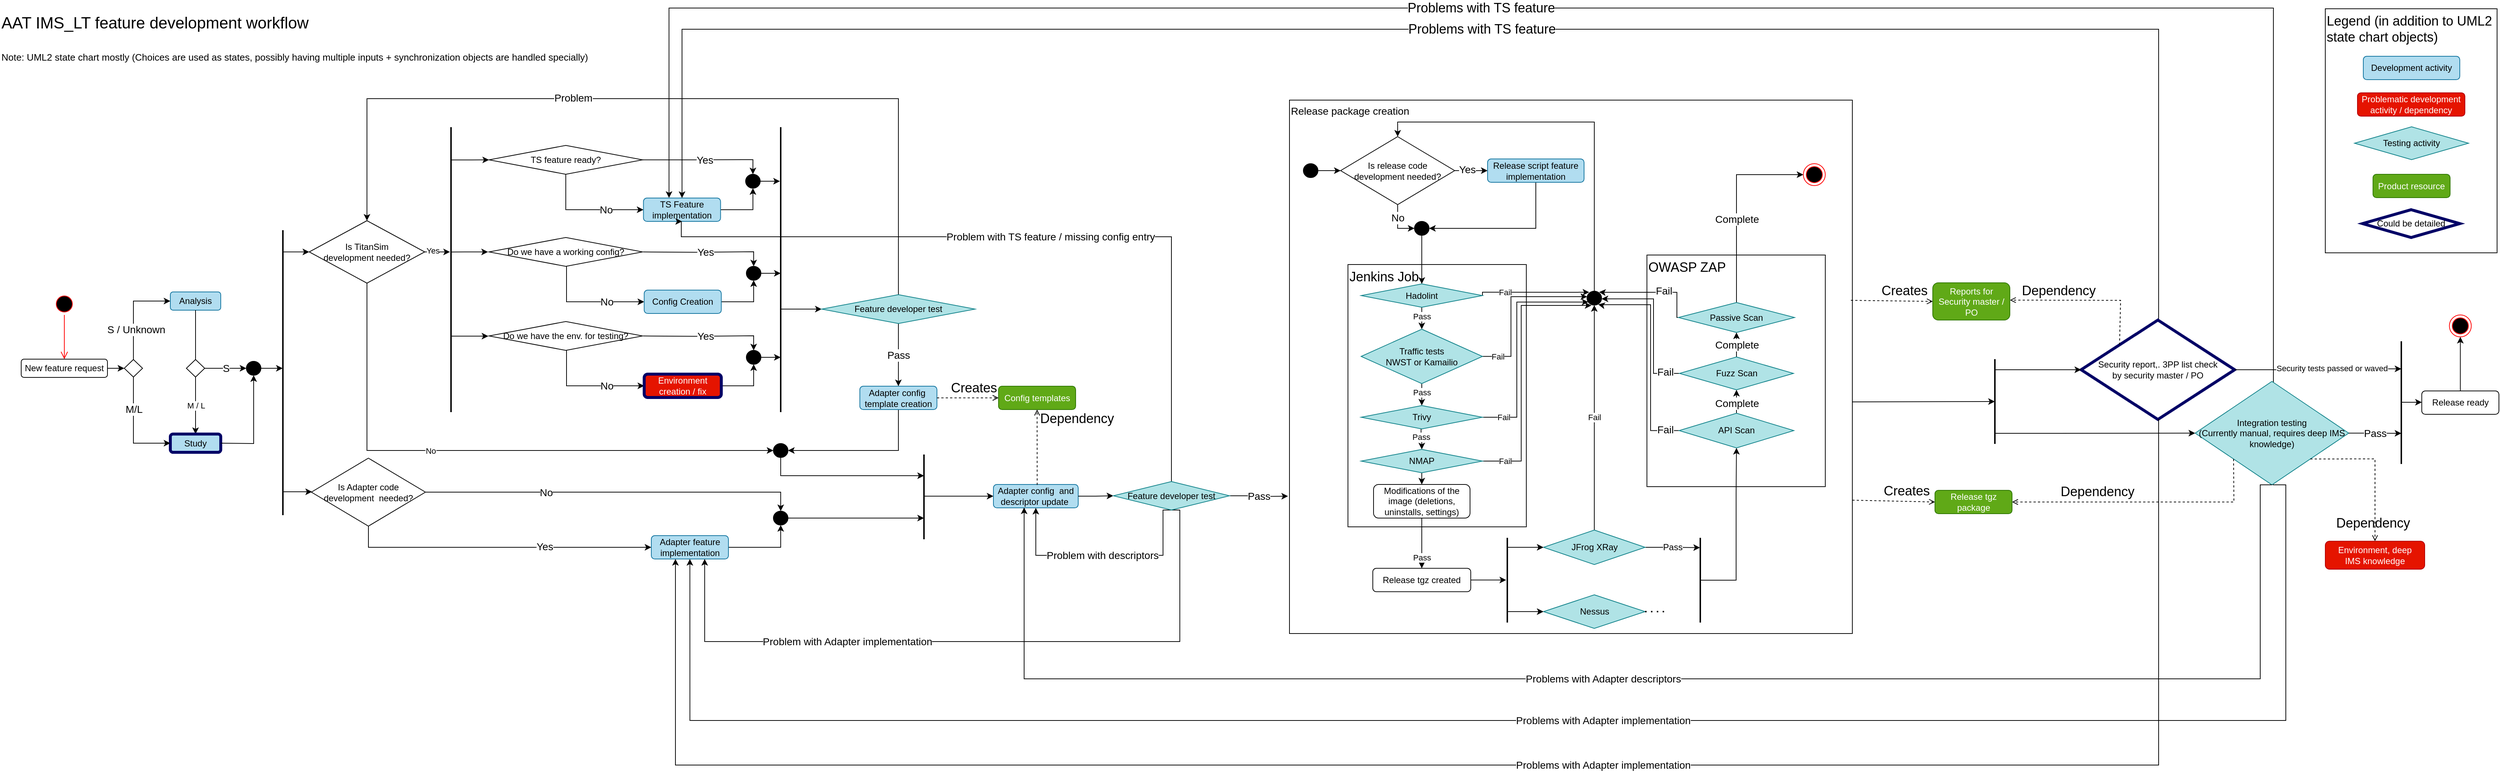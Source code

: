<mxfile version="20.2.8" type="github"><diagram id="0DaNQtWEV84FX3U8s3Dl" name="Page-1"><mxGraphModel dx="3160" dy="1787" grid="0" gridSize="10" guides="1" tooltips="1" connect="1" arrows="1" fold="1" page="1" pageScale="1" pageWidth="4681" pageHeight="3300" math="0" shadow="0"><root><mxCell id="0"/><mxCell id="1" parent="0"/><mxCell id="5DdhzBmRheeh46x0jQ8k-1" value="" style="ellipse;html=1;shape=startState;fillColor=#000000;strokeColor=#ff0000;" parent="1" vertex="1"><mxGeometry x="135" y="432" width="30" height="30" as="geometry"/></mxCell><mxCell id="5DdhzBmRheeh46x0jQ8k-2" value="" style="edgeStyle=orthogonalEdgeStyle;html=1;verticalAlign=bottom;endArrow=open;endSize=8;strokeColor=#ff0000;rounded=0;entryX=0.5;entryY=0;entryDx=0;entryDy=0;" parent="1" source="5DdhzBmRheeh46x0jQ8k-1" target="5DdhzBmRheeh46x0jQ8k-4" edge="1"><mxGeometry relative="1" as="geometry"><mxPoint x="172" y="540" as="targetPoint"/></mxGeometry></mxCell><mxCell id="5DdhzBmRheeh46x0jQ8k-3" style="edgeStyle=orthogonalEdgeStyle;rounded=0;orthogonalLoop=1;jettySize=auto;html=1;exitX=1;exitY=0.5;exitDx=0;exitDy=0;entryX=0;entryY=0.5;entryDx=0;entryDy=0;" parent="1" source="5DdhzBmRheeh46x0jQ8k-4" target="5DdhzBmRheeh46x0jQ8k-12" edge="1"><mxGeometry relative="1" as="geometry"/></mxCell><mxCell id="5DdhzBmRheeh46x0jQ8k-4" value="New feature request" style="rounded=1;whiteSpace=wrap;html=1;" parent="1" vertex="1"><mxGeometry x="91" y="522.5" width="118" height="25" as="geometry"/></mxCell><mxCell id="5DdhzBmRheeh46x0jQ8k-5" value="M / L" style="edgeStyle=orthogonalEdgeStyle;rounded=0;orthogonalLoop=1;jettySize=auto;html=1;exitX=0.5;exitY=1;exitDx=0;exitDy=0;entryX=0.5;entryY=0;entryDx=0;entryDy=0;startArrow=none;" parent="1" source="5DdhzBmRheeh46x0jQ8k-146" target="5DdhzBmRheeh46x0jQ8k-7" edge="1"><mxGeometry relative="1" as="geometry"/></mxCell><mxCell id="5DdhzBmRheeh46x0jQ8k-6" value="Analysis" style="rounded=1;whiteSpace=wrap;html=1;fillColor=#b1ddf0;strokeColor=#10739e;" parent="1" vertex="1"><mxGeometry x="295" y="430.5" width="69" height="25" as="geometry"/></mxCell><mxCell id="5DdhzBmRheeh46x0jQ8k-7" value="Study" style="rounded=1;whiteSpace=wrap;html=1;fillColor=#b1ddf0;strokeColor=#000066;strokeWidth=4;" parent="1" vertex="1"><mxGeometry x="295" y="625" width="69" height="25" as="geometry"/></mxCell><mxCell id="5DdhzBmRheeh46x0jQ8k-8" style="edgeStyle=orthogonalEdgeStyle;rounded=0;orthogonalLoop=1;jettySize=auto;html=1;exitX=0.5;exitY=0;exitDx=0;exitDy=0;entryX=0;entryY=0.5;entryDx=0;entryDy=0;" parent="1" source="5DdhzBmRheeh46x0jQ8k-12" target="5DdhzBmRheeh46x0jQ8k-6" edge="1"><mxGeometry relative="1" as="geometry"/></mxCell><mxCell id="5DdhzBmRheeh46x0jQ8k-9" value="S / Unknown" style="edgeLabel;html=1;align=center;verticalAlign=middle;resizable=0;points=[];fontSize=14;" parent="5DdhzBmRheeh46x0jQ8k-8" vertex="1" connectable="0"><mxGeometry x="0.109" y="1" relative="1" as="geometry"><mxPoint x="4" y="31" as="offset"/></mxGeometry></mxCell><mxCell id="5DdhzBmRheeh46x0jQ8k-10" style="edgeStyle=orthogonalEdgeStyle;rounded=0;orthogonalLoop=1;jettySize=auto;html=1;exitX=0.5;exitY=1;exitDx=0;exitDy=0;entryX=0;entryY=0.5;entryDx=0;entryDy=0;" parent="1" source="5DdhzBmRheeh46x0jQ8k-12" target="5DdhzBmRheeh46x0jQ8k-7" edge="1"><mxGeometry relative="1" as="geometry"/></mxCell><mxCell id="5DdhzBmRheeh46x0jQ8k-11" value="M/L" style="edgeLabel;html=1;align=center;verticalAlign=middle;resizable=0;points=[];fontSize=14;" parent="5DdhzBmRheeh46x0jQ8k-10" vertex="1" connectable="0"><mxGeometry x="-0.02" y="3" relative="1" as="geometry"><mxPoint x="-3" y="-25" as="offset"/></mxGeometry></mxCell><mxCell id="5DdhzBmRheeh46x0jQ8k-12" value="" style="rhombus;whiteSpace=wrap;html=1;" parent="1" vertex="1"><mxGeometry x="232" y="523" width="25" height="24" as="geometry"/></mxCell><mxCell id="5DdhzBmRheeh46x0jQ8k-13" value="Yes" style="edgeStyle=orthogonalEdgeStyle;rounded=0;orthogonalLoop=1;jettySize=auto;html=1;exitX=1;exitY=0.5;exitDx=0;exitDy=0;entryX=0.5;entryY=0;entryDx=0;entryDy=0;fontSize=14;" parent="1" source="5DdhzBmRheeh46x0jQ8k-15" target="5DdhzBmRheeh46x0jQ8k-45" edge="1"><mxGeometry relative="1" as="geometry"><mxPoint x="1129" y="248.98" as="targetPoint"/></mxGeometry></mxCell><mxCell id="5DdhzBmRheeh46x0jQ8k-14" value="No" style="edgeStyle=orthogonalEdgeStyle;rounded=0;orthogonalLoop=1;jettySize=auto;html=1;exitX=0.5;exitY=1;exitDx=0;exitDy=0;fontSize=14;entryX=0;entryY=0.5;entryDx=0;entryDy=0;" parent="1" source="5DdhzBmRheeh46x0jQ8k-15" target="5DdhzBmRheeh46x0jQ8k-19" edge="1"><mxGeometry x="0.333" relative="1" as="geometry"><mxPoint x="924" y="297" as="targetPoint"/><Array as="points"><mxPoint x="836" y="318"/></Array><mxPoint as="offset"/></mxGeometry></mxCell><mxCell id="5DdhzBmRheeh46x0jQ8k-15" value="TS feature ready?" style="rhombus;whiteSpace=wrap;html=1;" parent="1" vertex="1"><mxGeometry x="731" y="230" width="210" height="39.5" as="geometry"/></mxCell><mxCell id="5DdhzBmRheeh46x0jQ8k-16" style="edgeStyle=orthogonalEdgeStyle;rounded=0;orthogonalLoop=1;jettySize=auto;html=1;exitX=0.5;exitY=0.5;exitDx=0;exitDy=0;exitPerimeter=0;entryX=0;entryY=0.5;entryDx=0;entryDy=0;fontSize=14;" parent="1" source="5DdhzBmRheeh46x0jQ8k-17" target="5DdhzBmRheeh46x0jQ8k-25" edge="1"><mxGeometry relative="1" as="geometry"><Array as="points"><mxPoint x="1130" y="454"/><mxPoint x="1186" y="454"/></Array></mxGeometry></mxCell><mxCell id="5DdhzBmRheeh46x0jQ8k-17" value="" style="line;strokeWidth=2;direction=south;html=1;fontSize=14;" parent="1" vertex="1"><mxGeometry x="1125" y="205" width="10" height="390" as="geometry"/></mxCell><mxCell id="5DdhzBmRheeh46x0jQ8k-18" style="edgeStyle=orthogonalEdgeStyle;rounded=0;orthogonalLoop=1;jettySize=auto;html=1;exitX=1;exitY=0.5;exitDx=0;exitDy=0;entryX=0.5;entryY=1;entryDx=0;entryDy=0;fontSize=14;" parent="1" source="5DdhzBmRheeh46x0jQ8k-19" target="5DdhzBmRheeh46x0jQ8k-45" edge="1"><mxGeometry relative="1" as="geometry"><mxPoint x="1130" y="318.01" as="targetPoint"/></mxGeometry></mxCell><mxCell id="5DdhzBmRheeh46x0jQ8k-19" value="TS Feature implementation" style="rounded=1;whiteSpace=wrap;html=1;fillColor=#b1ddf0;strokeColor=#10739e;" parent="1" vertex="1"><mxGeometry x="942.25" y="302" width="105.5" height="32" as="geometry"/></mxCell><mxCell id="5DdhzBmRheeh46x0jQ8k-20" value="Do we have a working config?" style="rhombus;whiteSpace=wrap;html=1;" parent="1" vertex="1"><mxGeometry x="731" y="356" width="210" height="39.5" as="geometry"/></mxCell><mxCell id="5DdhzBmRheeh46x0jQ8k-21" value="Do we have the env. for testing?" style="rhombus;whiteSpace=wrap;html=1;" parent="1" vertex="1"><mxGeometry x="731" y="471" width="210" height="39.5" as="geometry"/></mxCell><mxCell id="5DdhzBmRheeh46x0jQ8k-22" style="edgeStyle=orthogonalEdgeStyle;rounded=0;orthogonalLoop=1;jettySize=auto;html=1;exitX=0.5;exitY=0;exitDx=0;exitDy=0;fontSize=14;entryX=0.5;entryY=0;entryDx=0;entryDy=0;" parent="1" source="5DdhzBmRheeh46x0jQ8k-25" target="5DdhzBmRheeh46x0jQ8k-136" edge="1"><mxGeometry relative="1" as="geometry"><mxPoint x="563" y="332" as="targetPoint"/><Array as="points"><mxPoint x="1291" y="166"/><mxPoint x="564" y="166"/></Array></mxGeometry></mxCell><mxCell id="5DdhzBmRheeh46x0jQ8k-23" value="Problem" style="edgeLabel;html=1;align=center;verticalAlign=middle;resizable=0;points=[];fontSize=14;" parent="5DdhzBmRheeh46x0jQ8k-22" vertex="1" connectable="0"><mxGeometry x="-0.276" y="2" relative="1" as="geometry"><mxPoint x="-293" y="-3" as="offset"/></mxGeometry></mxCell><mxCell id="5DdhzBmRheeh46x0jQ8k-24" value="Pass" style="edgeStyle=orthogonalEdgeStyle;rounded=0;orthogonalLoop=1;jettySize=auto;html=1;exitX=0.5;exitY=1;exitDx=0;exitDy=0;entryX=0.5;entryY=0;entryDx=0;entryDy=0;fontSize=14;" parent="1" source="5DdhzBmRheeh46x0jQ8k-25" target="5DdhzBmRheeh46x0jQ8k-27" edge="1"><mxGeometry relative="1" as="geometry"/></mxCell><mxCell id="5DdhzBmRheeh46x0jQ8k-25" value="Feature developer test" style="rhombus;whiteSpace=wrap;html=1;fillColor=#b0e3e6;strokeColor=#0e8088;" parent="1" vertex="1"><mxGeometry x="1186" y="434.25" width="210" height="39.5" as="geometry"/></mxCell><mxCell id="5DdhzBmRheeh46x0jQ8k-26" style="edgeStyle=orthogonalEdgeStyle;rounded=0;orthogonalLoop=1;jettySize=auto;html=1;exitX=0.5;exitY=1;exitDx=0;exitDy=0;entryX=1;entryY=0.5;entryDx=0;entryDy=0;" parent="1" source="5DdhzBmRheeh46x0jQ8k-27" target="5DdhzBmRheeh46x0jQ8k-138" edge="1"><mxGeometry relative="1" as="geometry"/></mxCell><mxCell id="5DdhzBmRheeh46x0jQ8k-27" value="Adapter config&amp;nbsp; template creation" style="rounded=1;whiteSpace=wrap;html=1;fillColor=#b1ddf0;strokeColor=#10739e;" parent="1" vertex="1"><mxGeometry x="1238.25" y="559.5" width="105.5" height="32" as="geometry"/></mxCell><mxCell id="5DdhzBmRheeh46x0jQ8k-28" value="No" style="edgeStyle=orthogonalEdgeStyle;rounded=0;orthogonalLoop=1;jettySize=auto;html=1;exitX=1;exitY=0.5;exitDx=0;exitDy=0;fontSize=14;entryX=0.5;entryY=0;entryDx=0;entryDy=0;" parent="1" source="5DdhzBmRheeh46x0jQ8k-30" target="5DdhzBmRheeh46x0jQ8k-61" edge="1"><mxGeometry x="-0.355" relative="1" as="geometry"><mxPoint x="1434" y="704" as="targetPoint"/><mxPoint as="offset"/></mxGeometry></mxCell><mxCell id="5DdhzBmRheeh46x0jQ8k-29" value="Yes" style="edgeStyle=orthogonalEdgeStyle;rounded=0;orthogonalLoop=1;jettySize=auto;html=1;exitX=0.5;exitY=1;exitDx=0;exitDy=0;entryX=0;entryY=0.5;entryDx=0;entryDy=0;fontSize=14;" parent="1" source="5DdhzBmRheeh46x0jQ8k-30" target="5DdhzBmRheeh46x0jQ8k-32" edge="1"><mxGeometry x="0.296" y="1" relative="1" as="geometry"><Array as="points"><mxPoint x="566" y="780"/></Array><mxPoint as="offset"/></mxGeometry></mxCell><mxCell id="5DdhzBmRheeh46x0jQ8k-30" value="Is Adapter code&lt;br&gt;development&amp;nbsp;&amp;nbsp;needed?" style="rhombus;whiteSpace=wrap;html=1;" parent="1" vertex="1"><mxGeometry x="488" y="658" width="156" height="93" as="geometry"/></mxCell><mxCell id="5DdhzBmRheeh46x0jQ8k-31" style="edgeStyle=orthogonalEdgeStyle;rounded=0;orthogonalLoop=1;jettySize=auto;html=1;exitX=1;exitY=0.5;exitDx=0;exitDy=0;fontSize=14;entryX=0.5;entryY=1;entryDx=0;entryDy=0;" parent="1" source="5DdhzBmRheeh46x0jQ8k-32" target="5DdhzBmRheeh46x0jQ8k-61" edge="1"><mxGeometry relative="1" as="geometry"><mxPoint x="1429" y="780" as="targetPoint"/></mxGeometry></mxCell><mxCell id="5DdhzBmRheeh46x0jQ8k-32" value="Adapter feature implementation" style="rounded=1;whiteSpace=wrap;html=1;fillColor=#b1ddf0;strokeColor=#10739e;" parent="1" vertex="1"><mxGeometry x="953" y="764" width="105.5" height="32" as="geometry"/></mxCell><mxCell id="5DdhzBmRheeh46x0jQ8k-33" style="edgeStyle=orthogonalEdgeStyle;rounded=0;orthogonalLoop=1;jettySize=auto;html=1;exitX=0.5;exitY=0.5;exitDx=0;exitDy=0;exitPerimeter=0;entryX=0;entryY=0.5;entryDx=0;entryDy=0;fontSize=14;" parent="1" source="5DdhzBmRheeh46x0jQ8k-34" target="5DdhzBmRheeh46x0jQ8k-35" edge="1"><mxGeometry relative="1" as="geometry"><Array as="points"><mxPoint x="1326" y="710"/></Array></mxGeometry></mxCell><mxCell id="5DdhzBmRheeh46x0jQ8k-34" value="" style="line;strokeWidth=2;direction=south;html=1;fontSize=14;" parent="1" vertex="1"><mxGeometry x="1318" y="653" width="16" height="116" as="geometry"/></mxCell><mxCell id="5DdhzBmRheeh46x0jQ8k-35" value="Adapter config&amp;nbsp; and descriptor update&amp;nbsp;" style="rounded=1;whiteSpace=wrap;html=1;fillColor=#b1ddf0;strokeColor=#10739e;" parent="1" vertex="1"><mxGeometry x="1421" y="694" width="116" height="32" as="geometry"/></mxCell><mxCell id="5DdhzBmRheeh46x0jQ8k-36" style="edgeStyle=orthogonalEdgeStyle;rounded=0;orthogonalLoop=1;jettySize=auto;html=1;entryX=0;entryY=0.5;entryDx=0;entryDy=0;exitX=1;exitY=0.5;exitDx=0;exitDy=0;" parent="1" source="5DdhzBmRheeh46x0jQ8k-35" target="5DdhzBmRheeh46x0jQ8k-41" edge="1"><mxGeometry relative="1" as="geometry"><mxPoint x="1626" y="796.08" as="sourcePoint"/></mxGeometry></mxCell><mxCell id="5DdhzBmRheeh46x0jQ8k-37" value="Pass" style="edgeStyle=orthogonalEdgeStyle;rounded=0;orthogonalLoop=1;jettySize=auto;html=1;exitX=1;exitY=0.5;exitDx=0;exitDy=0;fontSize=14;" parent="1" source="5DdhzBmRheeh46x0jQ8k-41" edge="1"><mxGeometry relative="1" as="geometry"><mxPoint x="1824" y="710.0" as="targetPoint"/></mxGeometry></mxCell><mxCell id="5DdhzBmRheeh46x0jQ8k-38" value="Problem with Adapter implementation" style="edgeStyle=orthogonalEdgeStyle;rounded=0;orthogonalLoop=1;jettySize=auto;html=1;exitX=0.5;exitY=1;exitDx=0;exitDy=0;fontSize=14;" parent="1" source="5DdhzBmRheeh46x0jQ8k-41" edge="1"><mxGeometry x="0.356" relative="1" as="geometry"><mxPoint x="1026" y="796" as="targetPoint"/><Array as="points"><mxPoint x="1676" y="729"/><mxPoint x="1676" y="909"/><mxPoint x="1026" y="909"/></Array><mxPoint as="offset"/></mxGeometry></mxCell><mxCell id="5DdhzBmRheeh46x0jQ8k-39" value="Problem with TS feature / missing config entry" style="edgeStyle=orthogonalEdgeStyle;rounded=0;orthogonalLoop=1;jettySize=auto;html=1;exitX=0.5;exitY=0;exitDx=0;exitDy=0;fontSize=14;entryX=0.5;entryY=1;entryDx=0;entryDy=0;" parent="1" source="5DdhzBmRheeh46x0jQ8k-41" target="5DdhzBmRheeh46x0jQ8k-19" edge="1"><mxGeometry x="-0.028" relative="1" as="geometry"><mxPoint x="1603" y="690" as="sourcePoint"/><mxPoint x="994" y="383" as="targetPoint"/><Array as="points"><mxPoint x="1664" y="355"/><mxPoint x="994" y="355"/><mxPoint x="994" y="334"/></Array><mxPoint x="-1" as="offset"/></mxGeometry></mxCell><mxCell id="5DdhzBmRheeh46x0jQ8k-40" value="Problem with descriptors" style="edgeStyle=orthogonalEdgeStyle;rounded=0;orthogonalLoop=1;jettySize=auto;html=1;exitX=0.5;exitY=1;exitDx=0;exitDy=0;fontSize=14;entryX=0.5;entryY=1;entryDx=0;entryDy=0;" parent="1" source="5DdhzBmRheeh46x0jQ8k-41" target="5DdhzBmRheeh46x0jQ8k-35" edge="1"><mxGeometry relative="1" as="geometry"><mxPoint x="1444" y="725" as="targetPoint"/><Array as="points"><mxPoint x="1653" y="729"/><mxPoint x="1653" y="791"/><mxPoint x="1479" y="791"/></Array></mxGeometry></mxCell><mxCell id="5DdhzBmRheeh46x0jQ8k-41" value="Feature developer test" style="rhombus;whiteSpace=wrap;html=1;fillColor=#b0e3e6;strokeColor=#0e8088;" parent="1" vertex="1"><mxGeometry x="1585" y="690" width="159" height="39" as="geometry"/></mxCell><mxCell id="5DdhzBmRheeh46x0jQ8k-42" style="edgeStyle=orthogonalEdgeStyle;rounded=0;orthogonalLoop=1;jettySize=auto;html=1;exitX=1;exitY=0.5;exitDx=0;exitDy=0;entryX=0.354;entryY=0.527;entryDx=0;entryDy=0;entryPerimeter=0;" parent="1" source="5DdhzBmRheeh46x0jQ8k-43" edge="1"><mxGeometry relative="1" as="geometry"><mxPoint x="448.73" y="535.06" as="targetPoint"/><Array as="points"/></mxGeometry></mxCell><mxCell id="5DdhzBmRheeh46x0jQ8k-43" value="" style="shape=ellipse;html=1;fillColor=strokeColor;fontSize=18;fontColor=#ffffff;" parent="1" vertex="1"><mxGeometry x="399" y="525.5" width="20" height="19" as="geometry"/></mxCell><mxCell id="5DdhzBmRheeh46x0jQ8k-44" style="edgeStyle=orthogonalEdgeStyle;rounded=0;orthogonalLoop=1;jettySize=auto;html=1;exitX=1;exitY=0.5;exitDx=0;exitDy=0;fontSize=14;entryX=0.188;entryY=0.608;entryDx=0;entryDy=0;entryPerimeter=0;" parent="1" source="5DdhzBmRheeh46x0jQ8k-45" target="5DdhzBmRheeh46x0jQ8k-17" edge="1"><mxGeometry relative="1" as="geometry"><mxPoint x="1123.5" y="278.833" as="targetPoint"/></mxGeometry></mxCell><mxCell id="5DdhzBmRheeh46x0jQ8k-45" value="" style="shape=ellipse;html=1;fillColor=strokeColor;fontSize=18;fontColor=#ffffff;" parent="1" vertex="1"><mxGeometry x="1082" y="269.5" width="20" height="19" as="geometry"/></mxCell><mxCell id="5DdhzBmRheeh46x0jQ8k-46" value="Yes" style="edgeStyle=orthogonalEdgeStyle;rounded=0;orthogonalLoop=1;jettySize=auto;html=1;exitX=1;exitY=0.5;exitDx=0;exitDy=0;entryX=0.5;entryY=0;entryDx=0;entryDy=0;fontSize=14;" parent="1" target="5DdhzBmRheeh46x0jQ8k-51" edge="1"><mxGeometry relative="1" as="geometry"><mxPoint x="942" y="375.75" as="sourcePoint"/><mxPoint x="1130" y="374.98" as="targetPoint"/></mxGeometry></mxCell><mxCell id="5DdhzBmRheeh46x0jQ8k-47" value="No" style="edgeStyle=orthogonalEdgeStyle;rounded=0;orthogonalLoop=1;jettySize=auto;html=1;exitX=0.5;exitY=1;exitDx=0;exitDy=0;fontSize=14;entryX=0;entryY=0.5;entryDx=0;entryDy=0;" parent="1" target="5DdhzBmRheeh46x0jQ8k-49" edge="1"><mxGeometry x="0.333" relative="1" as="geometry"><mxPoint x="837" y="395.5" as="sourcePoint"/><mxPoint x="925" y="423" as="targetPoint"/><Array as="points"><mxPoint x="837" y="444"/></Array><mxPoint as="offset"/></mxGeometry></mxCell><mxCell id="5DdhzBmRheeh46x0jQ8k-48" style="edgeStyle=orthogonalEdgeStyle;rounded=0;orthogonalLoop=1;jettySize=auto;html=1;exitX=1;exitY=0.5;exitDx=0;exitDy=0;entryX=0.5;entryY=1;entryDx=0;entryDy=0;fontSize=14;" parent="1" source="5DdhzBmRheeh46x0jQ8k-49" target="5DdhzBmRheeh46x0jQ8k-51" edge="1"><mxGeometry relative="1" as="geometry"><mxPoint x="1131" y="444.01" as="targetPoint"/></mxGeometry></mxCell><mxCell id="5DdhzBmRheeh46x0jQ8k-49" value="Config Creation" style="rounded=1;whiteSpace=wrap;html=1;fillColor=#b1ddf0;strokeColor=#10739e;" parent="1" vertex="1"><mxGeometry x="943.25" y="428" width="105.5" height="32" as="geometry"/></mxCell><mxCell id="5DdhzBmRheeh46x0jQ8k-50" style="edgeStyle=orthogonalEdgeStyle;rounded=0;orthogonalLoop=1;jettySize=auto;html=1;exitX=1;exitY=0.5;exitDx=0;exitDy=0;fontSize=14;entryX=0.188;entryY=0.608;entryDx=0;entryDy=0;entryPerimeter=0;" parent="1" source="5DdhzBmRheeh46x0jQ8k-51" edge="1"><mxGeometry relative="1" as="geometry"><mxPoint x="1129.92" y="404.32" as="targetPoint"/></mxGeometry></mxCell><mxCell id="5DdhzBmRheeh46x0jQ8k-51" value="" style="shape=ellipse;html=1;fillColor=strokeColor;fontSize=18;fontColor=#ffffff;" parent="1" vertex="1"><mxGeometry x="1083" y="395.5" width="20" height="19" as="geometry"/></mxCell><mxCell id="5DdhzBmRheeh46x0jQ8k-52" value="Yes" style="edgeStyle=orthogonalEdgeStyle;rounded=0;orthogonalLoop=1;jettySize=auto;html=1;exitX=1;exitY=0.5;exitDx=0;exitDy=0;entryX=0.5;entryY=0;entryDx=0;entryDy=0;fontSize=14;" parent="1" target="5DdhzBmRheeh46x0jQ8k-57" edge="1"><mxGeometry relative="1" as="geometry"><mxPoint x="942" y="490.75" as="sourcePoint"/><mxPoint x="1130" y="489.98" as="targetPoint"/></mxGeometry></mxCell><mxCell id="5DdhzBmRheeh46x0jQ8k-53" value="No" style="edgeStyle=orthogonalEdgeStyle;rounded=0;orthogonalLoop=1;jettySize=auto;html=1;exitX=0.5;exitY=1;exitDx=0;exitDy=0;fontSize=14;entryX=0;entryY=0.5;entryDx=0;entryDy=0;" parent="1" target="5DdhzBmRheeh46x0jQ8k-55" edge="1"><mxGeometry x="0.333" relative="1" as="geometry"><mxPoint x="837" y="510.5" as="sourcePoint"/><mxPoint x="925" y="538" as="targetPoint"/><Array as="points"><mxPoint x="837" y="559"/></Array><mxPoint as="offset"/></mxGeometry></mxCell><mxCell id="5DdhzBmRheeh46x0jQ8k-54" style="edgeStyle=orthogonalEdgeStyle;rounded=0;orthogonalLoop=1;jettySize=auto;html=1;exitX=1;exitY=0.5;exitDx=0;exitDy=0;entryX=0.5;entryY=1;entryDx=0;entryDy=0;fontSize=14;" parent="1" source="5DdhzBmRheeh46x0jQ8k-55" target="5DdhzBmRheeh46x0jQ8k-57" edge="1"><mxGeometry relative="1" as="geometry"><mxPoint x="1131" y="559.01" as="targetPoint"/></mxGeometry></mxCell><mxCell id="5DdhzBmRheeh46x0jQ8k-55" value="Environment creation / fix" style="rounded=1;whiteSpace=wrap;html=1;fillColor=#e51400;fontColor=#ffffff;strokeColor=#000066;strokeWidth=4;" parent="1" vertex="1"><mxGeometry x="943.25" y="543" width="105.5" height="32" as="geometry"/></mxCell><mxCell id="5DdhzBmRheeh46x0jQ8k-56" style="edgeStyle=orthogonalEdgeStyle;rounded=0;orthogonalLoop=1;jettySize=auto;html=1;exitX=1;exitY=0.5;exitDx=0;exitDy=0;fontSize=14;entryX=0.188;entryY=0.608;entryDx=0;entryDy=0;entryPerimeter=0;" parent="1" source="5DdhzBmRheeh46x0jQ8k-57" edge="1"><mxGeometry relative="1" as="geometry"><mxPoint x="1129.92" y="519.32" as="targetPoint"/></mxGeometry></mxCell><mxCell id="5DdhzBmRheeh46x0jQ8k-57" value="" style="shape=ellipse;html=1;fillColor=strokeColor;fontSize=18;fontColor=#ffffff;" parent="1" vertex="1"><mxGeometry x="1083" y="510.5" width="20" height="19" as="geometry"/></mxCell><mxCell id="5DdhzBmRheeh46x0jQ8k-58" value="" style="endArrow=classic;html=1;rounded=0;fontSize=14;exitX=1;exitY=0.5;exitDx=0;exitDy=0;entryX=0.5;entryY=1;entryDx=0;entryDy=0;" parent="1" source="5DdhzBmRheeh46x0jQ8k-7" target="5DdhzBmRheeh46x0jQ8k-43" edge="1"><mxGeometry width="50" height="50" relative="1" as="geometry"><mxPoint x="728" y="577" as="sourcePoint"/><mxPoint x="778" y="527" as="targetPoint"/><Array as="points"><mxPoint x="409" y="638"/></Array></mxGeometry></mxCell><mxCell id="5DdhzBmRheeh46x0jQ8k-59" value="S" style="endArrow=classic;html=1;rounded=0;fontSize=14;exitX=1;exitY=0.5;exitDx=0;exitDy=0;entryX=0;entryY=0.5;entryDx=0;entryDy=0;" parent="1" source="5DdhzBmRheeh46x0jQ8k-146" target="5DdhzBmRheeh46x0jQ8k-43" edge="1"><mxGeometry width="50" height="50" relative="1" as="geometry"><mxPoint x="728" y="577" as="sourcePoint"/><mxPoint x="448" y="524" as="targetPoint"/></mxGeometry></mxCell><mxCell id="5DdhzBmRheeh46x0jQ8k-60" style="edgeStyle=orthogonalEdgeStyle;rounded=0;orthogonalLoop=1;jettySize=auto;html=1;exitX=1;exitY=0.5;exitDx=0;exitDy=0;entryX=0.75;entryY=0.5;entryDx=0;entryDy=0;entryPerimeter=0;fontSize=14;" parent="1" source="5DdhzBmRheeh46x0jQ8k-61" target="5DdhzBmRheeh46x0jQ8k-34" edge="1"><mxGeometry relative="1" as="geometry"/></mxCell><mxCell id="5DdhzBmRheeh46x0jQ8k-61" value="" style="shape=ellipse;html=1;fillColor=strokeColor;fontSize=18;fontColor=#ffffff;" parent="1" vertex="1"><mxGeometry x="1120" y="730.5" width="20" height="19" as="geometry"/></mxCell><mxCell id="5DdhzBmRheeh46x0jQ8k-62" style="edgeStyle=orthogonalEdgeStyle;rounded=0;orthogonalLoop=1;jettySize=auto;html=1;exitX=1;exitY=0.5;exitDx=0;exitDy=0;entryX=0.5;entryY=0.505;entryDx=0;entryDy=0;entryPerimeter=0;" parent="1" source="5DdhzBmRheeh46x0jQ8k-63" target="5DdhzBmRheeh46x0jQ8k-114" edge="1"><mxGeometry relative="1" as="geometry"><Array as="points"><mxPoint x="2594" y="581"/><mxPoint x="2730" y="581"/></Array></mxGeometry></mxCell><mxCell id="5DdhzBmRheeh46x0jQ8k-63" value="Release package creation" style="rounded=0;html=1;align=left;horizontal=1;verticalAlign=top;whiteSpace=wrap;fontSize=14;" parent="1" vertex="1"><mxGeometry x="1826" y="168" width="770" height="730" as="geometry"/></mxCell><mxCell id="5DdhzBmRheeh46x0jQ8k-64" value="Jenkins Job" style="rounded=0;html=1;align=left;horizontal=1;verticalAlign=top;whiteSpace=wrap;fontSize=18;" parent="1" vertex="1"><mxGeometry x="1906" y="393" width="244" height="359" as="geometry"/></mxCell><mxCell id="5DdhzBmRheeh46x0jQ8k-65" value="Release tgz package" style="rounded=1;whiteSpace=wrap;html=1;fillColor=#60a917;fontColor=#ffffff;strokeColor=#2D7600;" parent="1" vertex="1"><mxGeometry x="2709" y="702" width="105.5" height="32" as="geometry"/></mxCell><mxCell id="5DdhzBmRheeh46x0jQ8k-66" style="edgeStyle=orthogonalEdgeStyle;rounded=0;orthogonalLoop=1;jettySize=auto;html=1;exitX=1;exitY=0.5;exitDx=0;exitDy=0;fontSize=14;entryX=0;entryY=0.5;entryDx=0;entryDy=0;" parent="1" source="5DdhzBmRheeh46x0jQ8k-67" target="5DdhzBmRheeh46x0jQ8k-141" edge="1"><mxGeometry relative="1" as="geometry"><mxPoint x="1884.92" y="438.82" as="targetPoint"/></mxGeometry></mxCell><mxCell id="5DdhzBmRheeh46x0jQ8k-67" value="" style="shape=ellipse;html=1;fillColor=strokeColor;fontSize=18;fontColor=#ffffff;" parent="1" vertex="1"><mxGeometry x="1845" y="255" width="20" height="19" as="geometry"/></mxCell><mxCell id="5DdhzBmRheeh46x0jQ8k-68" value="Pass" style="edgeStyle=orthogonalEdgeStyle;rounded=0;orthogonalLoop=1;jettySize=auto;html=1;exitX=0.5;exitY=1;exitDx=0;exitDy=0;" parent="1" source="5DdhzBmRheeh46x0jQ8k-70" target="5DdhzBmRheeh46x0jQ8k-73" edge="1"><mxGeometry x="0.3" relative="1" as="geometry"><mxPoint as="offset"/></mxGeometry></mxCell><mxCell id="5DdhzBmRheeh46x0jQ8k-69" value="Fail" style="edgeStyle=orthogonalEdgeStyle;rounded=0;orthogonalLoop=1;jettySize=auto;html=1;exitX=1;exitY=0.5;exitDx=0;exitDy=0;entryX=0.156;entryY=0.076;entryDx=0;entryDy=0;entryPerimeter=0;" parent="1" source="5DdhzBmRheeh46x0jQ8k-70" target="5DdhzBmRheeh46x0jQ8k-125" edge="1"><mxGeometry x="-0.528" relative="1" as="geometry"><Array as="points"><mxPoint x="2090" y="430"/></Array><mxPoint as="offset"/></mxGeometry></mxCell><mxCell id="5DdhzBmRheeh46x0jQ8k-70" value="Hadolint" style="rhombus;whiteSpace=wrap;html=1;fillColor=#b0e3e6;strokeColor=#0e8088;" parent="1" vertex="1"><mxGeometry x="1924" y="419.5" width="166" height="32" as="geometry"/></mxCell><mxCell id="5DdhzBmRheeh46x0jQ8k-71" value="Pass" style="edgeStyle=orthogonalEdgeStyle;rounded=0;orthogonalLoop=1;jettySize=auto;html=1;exitX=0.5;exitY=1;exitDx=0;exitDy=0;entryX=0.5;entryY=0;entryDx=0;entryDy=0;" parent="1" source="5DdhzBmRheeh46x0jQ8k-73" target="5DdhzBmRheeh46x0jQ8k-76" edge="1"><mxGeometry x="-0.2" relative="1" as="geometry"><mxPoint as="offset"/></mxGeometry></mxCell><mxCell id="5DdhzBmRheeh46x0jQ8k-72" value="Fail" style="edgeStyle=orthogonalEdgeStyle;rounded=0;orthogonalLoop=1;jettySize=auto;html=1;exitX=1;exitY=0.5;exitDx=0;exitDy=0;entryX=0.016;entryY=0.361;entryDx=0;entryDy=0;entryPerimeter=0;" parent="1" source="5DdhzBmRheeh46x0jQ8k-73" target="5DdhzBmRheeh46x0jQ8k-125" edge="1"><mxGeometry x="-0.816" relative="1" as="geometry"><Array as="points"><mxPoint x="2129" y="519"/><mxPoint x="2129" y="437"/><mxPoint x="2233" y="437"/></Array><mxPoint as="offset"/></mxGeometry></mxCell><mxCell id="5DdhzBmRheeh46x0jQ8k-73" value="Traffic tests&lt;br&gt;NWST or Kamailio" style="rhombus;whiteSpace=wrap;html=1;fillColor=#b0e3e6;strokeColor=#0e8088;" parent="1" vertex="1"><mxGeometry x="1924" y="481.5" width="166" height="74.5" as="geometry"/></mxCell><mxCell id="5DdhzBmRheeh46x0jQ8k-74" value="Pass" style="edgeStyle=orthogonalEdgeStyle;rounded=0;orthogonalLoop=1;jettySize=auto;html=1;exitX=0.5;exitY=1;exitDx=0;exitDy=0;entryX=0.5;entryY=0;entryDx=0;entryDy=0;" parent="1" source="5DdhzBmRheeh46x0jQ8k-76" target="5DdhzBmRheeh46x0jQ8k-83" edge="1"><mxGeometry x="-0.2" relative="1" as="geometry"><Array as="points"><mxPoint x="2006" y="618"/><mxPoint x="2006" y="632"/><mxPoint x="2007" y="632"/></Array><mxPoint as="offset"/></mxGeometry></mxCell><mxCell id="5DdhzBmRheeh46x0jQ8k-75" value="Fail" style="edgeStyle=orthogonalEdgeStyle;rounded=0;orthogonalLoop=1;jettySize=auto;html=1;exitX=1;exitY=0.5;exitDx=0;exitDy=0;entryX=0.094;entryY=0.782;entryDx=0;entryDy=0;entryPerimeter=0;" parent="1" source="5DdhzBmRheeh46x0jQ8k-76" target="5DdhzBmRheeh46x0jQ8k-125" edge="1"><mxGeometry x="-0.807" relative="1" as="geometry"><mxPoint x="2231" y="438" as="targetPoint"/><Array as="points"><mxPoint x="2137" y="602"/><mxPoint x="2137" y="444"/></Array><mxPoint as="offset"/></mxGeometry></mxCell><mxCell id="5DdhzBmRheeh46x0jQ8k-76" value="Trivy" style="rhombus;whiteSpace=wrap;html=1;fillColor=#b0e3e6;strokeColor=#0e8088;" parent="1" vertex="1"><mxGeometry x="1924" y="586" width="166" height="32" as="geometry"/></mxCell><mxCell id="5DdhzBmRheeh46x0jQ8k-77" value="Fail" style="edgeStyle=orthogonalEdgeStyle;rounded=0;orthogonalLoop=1;jettySize=auto;html=1;exitX=0.5;exitY=0;exitDx=0;exitDy=0;entryX=0.5;entryY=1;entryDx=0;entryDy=0;" parent="1" source="5DdhzBmRheeh46x0jQ8k-79" target="5DdhzBmRheeh46x0jQ8k-125" edge="1"><mxGeometry relative="1" as="geometry"/></mxCell><mxCell id="5DdhzBmRheeh46x0jQ8k-78" value="Pass" style="edgeStyle=orthogonalEdgeStyle;rounded=0;orthogonalLoop=1;jettySize=auto;html=1;exitX=1;exitY=0.5;exitDx=0;exitDy=0;entryX=0.116;entryY=0.524;entryDx=0;entryDy=0;entryPerimeter=0;fontSize=12;" parent="1" source="5DdhzBmRheeh46x0jQ8k-79" target="5DdhzBmRheeh46x0jQ8k-161" edge="1"><mxGeometry relative="1" as="geometry"/></mxCell><mxCell id="5DdhzBmRheeh46x0jQ8k-79" value="JFrog XRay" style="rhombus;whiteSpace=wrap;html=1;fillColor=#b0e3e6;strokeColor=#0e8088;" parent="1" vertex="1"><mxGeometry x="2173.5" y="756.37" width="139" height="47.25" as="geometry"/></mxCell><mxCell id="5DdhzBmRheeh46x0jQ8k-80" value="Fail" style="edgeStyle=orthogonalEdgeStyle;rounded=0;orthogonalLoop=1;jettySize=auto;html=1;exitX=1;exitY=0.5;exitDx=0;exitDy=0;entryX=0.303;entryY=1.075;entryDx=0;entryDy=0;entryPerimeter=0;" parent="1" source="5DdhzBmRheeh46x0jQ8k-83" target="5DdhzBmRheeh46x0jQ8k-125" edge="1"><mxGeometry x="-0.833" relative="1" as="geometry"><Array as="points"><mxPoint x="2143" y="662"/><mxPoint x="2143" y="449"/><mxPoint x="2239" y="449"/></Array><mxPoint as="offset"/></mxGeometry></mxCell><mxCell id="5DdhzBmRheeh46x0jQ8k-81" value="Pass" style="edgeStyle=orthogonalEdgeStyle;rounded=0;orthogonalLoop=1;jettySize=auto;html=1;exitX=0.5;exitY=1;exitDx=0;exitDy=0;entryX=0.5;entryY=0;entryDx=0;entryDy=0;" parent="1" source="5DdhzBmRheeh46x0jQ8k-158" target="5DdhzBmRheeh46x0jQ8k-123" edge="1"><mxGeometry x="0.563" relative="1" as="geometry"><Array as="points"/><mxPoint as="offset"/></mxGeometry></mxCell><mxCell id="5DdhzBmRheeh46x0jQ8k-82" style="edgeStyle=orthogonalEdgeStyle;rounded=0;orthogonalLoop=1;jettySize=auto;html=1;exitX=0.5;exitY=1;exitDx=0;exitDy=0;entryX=0.5;entryY=0;entryDx=0;entryDy=0;fontSize=18;" parent="1" source="5DdhzBmRheeh46x0jQ8k-83" target="5DdhzBmRheeh46x0jQ8k-158" edge="1"><mxGeometry relative="1" as="geometry"/></mxCell><mxCell id="5DdhzBmRheeh46x0jQ8k-83" value="NMAP" style="rhombus;whiteSpace=wrap;html=1;fillColor=#b0e3e6;strokeColor=#0e8088;" parent="1" vertex="1"><mxGeometry x="1924" y="646" width="166" height="32" as="geometry"/></mxCell><mxCell id="5DdhzBmRheeh46x0jQ8k-84" value="OWASP ZAP" style="rounded=0;html=1;align=left;horizontal=1;verticalAlign=top;whiteSpace=wrap;fontSize=18;" parent="1" vertex="1"><mxGeometry x="2315" y="380" width="244" height="317" as="geometry"/></mxCell><mxCell id="5DdhzBmRheeh46x0jQ8k-85" value="Fail" style="edgeStyle=orthogonalEdgeStyle;rounded=0;orthogonalLoop=1;jettySize=auto;html=1;exitX=0;exitY=0.5;exitDx=0;exitDy=0;entryX=0.825;entryY=0.066;entryDx=0;entryDy=0;fontSize=14;entryPerimeter=0;" parent="1" source="5DdhzBmRheeh46x0jQ8k-115" target="5DdhzBmRheeh46x0jQ8k-125" edge="1"><mxGeometry x="-0.238" y="-2" relative="1" as="geometry"><Array as="points"><mxPoint x="2356" y="466"/><mxPoint x="2356" y="431"/><mxPoint x="2253" y="431"/></Array><mxPoint as="offset"/></mxGeometry></mxCell><mxCell id="5DdhzBmRheeh46x0jQ8k-86" value="Complete" style="edgeStyle=orthogonalEdgeStyle;rounded=0;orthogonalLoop=1;jettySize=auto;html=1;exitX=0.5;exitY=0;exitDx=0;exitDy=0;entryX=0;entryY=0.5;entryDx=0;entryDy=0;fontSize=14;" parent="1" source="5DdhzBmRheeh46x0jQ8k-115" target="5DdhzBmRheeh46x0jQ8k-151" edge="1"><mxGeometry x="-0.144" relative="1" as="geometry"><mxPoint as="offset"/></mxGeometry></mxCell><mxCell id="5DdhzBmRheeh46x0jQ8k-87" value="Problems with TS feature" style="edgeStyle=orthogonalEdgeStyle;rounded=0;orthogonalLoop=1;jettySize=auto;html=1;exitX=0.5;exitY=0;exitDx=0;exitDy=0;entryX=0.5;entryY=0;entryDx=0;entryDy=0;fontSize=18;fontColor=none;" parent="1" source="5DdhzBmRheeh46x0jQ8k-88" target="5DdhzBmRheeh46x0jQ8k-19" edge="1"><mxGeometry relative="1" as="geometry"><Array as="points"><mxPoint x="3015" y="71"/><mxPoint x="995" y="71"/></Array></mxGeometry></mxCell><mxCell id="5DdhzBmRheeh46x0jQ8k-88" value="Security report,. 3PP list check&lt;br&gt;by security master / PO" style="rhombus;whiteSpace=wrap;html=1;strokeColor=#000066;strokeWidth=4;" parent="1" vertex="1"><mxGeometry x="2909" y="469" width="210" height="136" as="geometry"/></mxCell><mxCell id="5DdhzBmRheeh46x0jQ8k-89" value="Problems with Adapter implementation" style="edgeStyle=orthogonalEdgeStyle;rounded=0;orthogonalLoop=1;jettySize=auto;html=1;fontSize=14;exitX=0.5;exitY=1;exitDx=0;exitDy=0;" parent="1" source="5DdhzBmRheeh46x0jQ8k-88" edge="1"><mxGeometry x="-0.114" relative="1" as="geometry"><mxPoint x="3135" y="609" as="sourcePoint"/><mxPoint x="986" y="796" as="targetPoint"/><Array as="points"><mxPoint x="3015" y="1078"/><mxPoint x="986" y="1078"/></Array><mxPoint as="offset"/></mxGeometry></mxCell><mxCell id="5DdhzBmRheeh46x0jQ8k-90" value="Reports for Security master / PO" style="rounded=1;whiteSpace=wrap;html=1;fillColor=#60a917;fontColor=#ffffff;strokeColor=#2D7600;" parent="1" vertex="1"><mxGeometry x="2706" y="418" width="105.5" height="51" as="geometry"/></mxCell><mxCell id="5DdhzBmRheeh46x0jQ8k-91" value="Problems with TS feature" style="edgeStyle=orthogonalEdgeStyle;rounded=0;orthogonalLoop=1;jettySize=auto;html=1;exitX=0.5;exitY=0;exitDx=0;exitDy=0;fontSize=18;fontColor=none;entryX=0.322;entryY=-0.037;entryDx=0;entryDy=0;entryPerimeter=0;" parent="1" edge="1"><mxGeometry x="0.076" relative="1" as="geometry"><mxPoint x="977.221" y="301.816" as="targetPoint"/><Array as="points"><mxPoint x="3172" y="42"/><mxPoint x="977" y="42"/></Array><mxPoint x="3172.0" y="554" as="sourcePoint"/><mxPoint as="offset"/></mxGeometry></mxCell><mxCell id="5DdhzBmRheeh46x0jQ8k-92" value="Integration testing&lt;br&gt;(Currently manual, requires deep IMS knowledge)" style="rhombus;whiteSpace=wrap;html=1;fillColor=#b0e3e6;strokeColor=#0e8088;" parent="1" vertex="1"><mxGeometry x="3065" y="553" width="210" height="141.5" as="geometry"/></mxCell><mxCell id="5DdhzBmRheeh46x0jQ8k-93" value="Problems with Adapter descriptors" style="edgeStyle=orthogonalEdgeStyle;rounded=0;orthogonalLoop=1;jettySize=auto;html=1;fontSize=14;exitX=0.5;exitY=1;exitDx=0;exitDy=0;entryX=0.358;entryY=0.984;entryDx=0;entryDy=0;entryPerimeter=0;" parent="1" source="5DdhzBmRheeh46x0jQ8k-92" target="5DdhzBmRheeh46x0jQ8k-35" edge="1"><mxGeometry x="0.07" relative="1" as="geometry"><mxPoint x="3372" y="661" as="sourcePoint"/><mxPoint x="1639.76" y="725.008" as="targetPoint"/><Array as="points"><mxPoint x="3154" y="695"/><mxPoint x="3154" y="960"/><mxPoint x="1463" y="960"/><mxPoint x="1463" y="726"/></Array><mxPoint as="offset"/></mxGeometry></mxCell><mxCell id="5DdhzBmRheeh46x0jQ8k-94" value="Problems with Adapter implementation" style="edgeStyle=orthogonalEdgeStyle;rounded=0;orthogonalLoop=1;jettySize=auto;html=1;fontSize=14;exitX=0.5;exitY=1;exitDx=0;exitDy=0;entryX=0.5;entryY=1;entryDx=0;entryDy=0;" parent="1" edge="1"><mxGeometry x="-0.071" relative="1" as="geometry"><mxPoint x="3171.0" y="694.5" as="sourcePoint"/><mxPoint x="1005.75" y="796" as="targetPoint"/><Array as="points"><mxPoint x="3189" y="694"/><mxPoint x="3189" y="1017"/><mxPoint x="1006" y="1017"/></Array><mxPoint as="offset"/></mxGeometry></mxCell><mxCell id="5DdhzBmRheeh46x0jQ8k-95" style="edgeStyle=orthogonalEdgeStyle;rounded=0;orthogonalLoop=1;jettySize=auto;html=1;exitX=1;exitY=0.5;exitDx=0;exitDy=0;entryX=0.225;entryY=0.5;entryDx=0;entryDy=0;entryPerimeter=0;fontSize=14;" parent="1" source="5DdhzBmRheeh46x0jQ8k-88" target="5DdhzBmRheeh46x0jQ8k-98" edge="1"><mxGeometry relative="1" as="geometry"><mxPoint x="3388" y="473.5" as="sourcePoint"/><Array as="points"><mxPoint x="3242" y="536"/></Array></mxGeometry></mxCell><mxCell id="5DdhzBmRheeh46x0jQ8k-96" value="Security tests passed or waved" style="edgeLabel;html=1;align=center;verticalAlign=middle;resizable=0;points=[];" parent="5DdhzBmRheeh46x0jQ8k-95" vertex="1" connectable="0"><mxGeometry x="0.588" relative="1" as="geometry"><mxPoint x="-48" y="-1" as="offset"/></mxGeometry></mxCell><mxCell id="5DdhzBmRheeh46x0jQ8k-97" style="edgeStyle=orthogonalEdgeStyle;rounded=0;orthogonalLoop=1;jettySize=auto;html=1;exitX=0.5;exitY=0.5;exitDx=0;exitDy=0;exitPerimeter=0;entryX=0;entryY=0.485;entryDx=0;entryDy=0;fontSize=14;entryPerimeter=0;" parent="1" target="5DdhzBmRheeh46x0jQ8k-101" edge="1"><mxGeometry relative="1" as="geometry"><mxPoint x="3377" y="591.5" as="targetPoint"/><Array as="points"/><mxPoint x="3348.0" y="581.5" as="sourcePoint"/></mxGeometry></mxCell><mxCell id="5DdhzBmRheeh46x0jQ8k-98" value="" style="line;strokeWidth=2;direction=south;html=1;fontSize=14;" parent="1" vertex="1"><mxGeometry x="3339" y="498" width="16" height="168" as="geometry"/></mxCell><mxCell id="5DdhzBmRheeh46x0jQ8k-99" value="Pass" style="edgeStyle=orthogonalEdgeStyle;rounded=0;orthogonalLoop=1;jettySize=auto;html=1;exitX=1;exitY=0.5;exitDx=0;exitDy=0;entryX=0.75;entryY=0.5;entryDx=0;entryDy=0;entryPerimeter=0;fontSize=14;" parent="1" source="5DdhzBmRheeh46x0jQ8k-92" target="5DdhzBmRheeh46x0jQ8k-98" edge="1"><mxGeometry relative="1" as="geometry"><mxPoint x="3237" y="622" as="sourcePoint"/></mxGeometry></mxCell><mxCell id="5DdhzBmRheeh46x0jQ8k-100" style="edgeStyle=orthogonalEdgeStyle;rounded=0;orthogonalLoop=1;jettySize=auto;html=1;exitX=0.5;exitY=0;exitDx=0;exitDy=0;entryX=0.5;entryY=1;entryDx=0;entryDy=0;fontSize=14;" parent="1" source="5DdhzBmRheeh46x0jQ8k-101" target="5DdhzBmRheeh46x0jQ8k-152" edge="1"><mxGeometry relative="1" as="geometry"/></mxCell><mxCell id="5DdhzBmRheeh46x0jQ8k-101" value="Release ready" style="rounded=1;whiteSpace=wrap;html=1;" parent="1" vertex="1"><mxGeometry x="3375" y="566" width="105.5" height="32" as="geometry"/></mxCell><mxCell id="5DdhzBmRheeh46x0jQ8k-102" value="" style="endArrow=open;html=1;rounded=0;align=center;verticalAlign=bottom;dashed=1;endFill=0;labelBackgroundColor=none;fontSize=18;fontColor=none;entryX=1;entryY=0.5;entryDx=0;entryDy=0;exitX=0;exitY=1;exitDx=0;exitDy=0;" parent="1" source="5DdhzBmRheeh46x0jQ8k-92" target="5DdhzBmRheeh46x0jQ8k-65" edge="1"><mxGeometry relative="1" as="geometry"><mxPoint x="2952" y="710.33" as="sourcePoint"/><mxPoint x="3112" y="710.33" as="targetPoint"/><Array as="points"><mxPoint x="3118" y="718"/></Array></mxGeometry></mxCell><mxCell id="5DdhzBmRheeh46x0jQ8k-103" value="Dependency" style="resizable=0;html=1;align=center;verticalAlign=top;labelBackgroundColor=none;rounded=0;fontSize=18;fontColor=none;" parent="5DdhzBmRheeh46x0jQ8k-102" connectable="0" vertex="1"><mxGeometry relative="1" as="geometry"><mxPoint x="-65" y="-31" as="offset"/></mxGeometry></mxCell><mxCell id="5DdhzBmRheeh46x0jQ8k-104" value="Creates" style="html=1;verticalAlign=bottom;labelBackgroundColor=none;endArrow=open;endFill=0;dashed=1;rounded=0;fontSize=18;fontColor=none;entryX=0;entryY=0.5;entryDx=0;entryDy=0;exitX=1;exitY=0.75;exitDx=0;exitDy=0;" parent="1" source="5DdhzBmRheeh46x0jQ8k-63" target="5DdhzBmRheeh46x0jQ8k-65" edge="1"><mxGeometry x="0.306" width="160" relative="1" as="geometry"><mxPoint x="2594" y="620" as="sourcePoint"/><mxPoint x="2658" y="620" as="targetPoint"/><mxPoint as="offset"/></mxGeometry></mxCell><mxCell id="5DdhzBmRheeh46x0jQ8k-105" value="Creates" style="html=1;verticalAlign=bottom;labelBackgroundColor=none;endArrow=open;endFill=0;dashed=1;rounded=0;fontSize=18;fontColor=none;entryX=0;entryY=0.5;entryDx=0;entryDy=0;" parent="1" target="5DdhzBmRheeh46x0jQ8k-90" edge="1"><mxGeometry x="0.304" width="160" relative="1" as="geometry"><mxPoint x="2594" y="442" as="sourcePoint"/><mxPoint x="2658.0" y="442" as="targetPoint"/><mxPoint as="offset"/></mxGeometry></mxCell><mxCell id="5DdhzBmRheeh46x0jQ8k-106" value="" style="endArrow=open;html=1;rounded=0;align=center;verticalAlign=bottom;dashed=1;endFill=0;labelBackgroundColor=none;fontSize=18;fontColor=none;entryX=1.001;entryY=0.465;entryDx=0;entryDy=0;entryPerimeter=0;exitX=0;exitY=0;exitDx=0;exitDy=0;" parent="1" source="5DdhzBmRheeh46x0jQ8k-88" target="5DdhzBmRheeh46x0jQ8k-90" edge="1"><mxGeometry relative="1" as="geometry"><mxPoint x="3074.75" y="444.5" as="sourcePoint"/><mxPoint x="2812" y="442" as="targetPoint"/><Array as="points"><mxPoint x="2963" y="442"/></Array></mxGeometry></mxCell><mxCell id="5DdhzBmRheeh46x0jQ8k-107" value="Dependency" style="resizable=0;html=1;align=center;verticalAlign=top;labelBackgroundColor=none;rounded=0;fontSize=18;fontColor=none;" parent="5DdhzBmRheeh46x0jQ8k-106" connectable="0" vertex="1"><mxGeometry relative="1" as="geometry"><mxPoint x="-40" y="-30" as="offset"/></mxGeometry></mxCell><mxCell id="5DdhzBmRheeh46x0jQ8k-108" value="Config templates" style="rounded=1;whiteSpace=wrap;html=1;fillColor=#60a917;fontColor=#ffffff;strokeColor=#2D7600;" parent="1" vertex="1"><mxGeometry x="1428" y="559.5" width="105.5" height="32" as="geometry"/></mxCell><mxCell id="5DdhzBmRheeh46x0jQ8k-109" value="Creates" style="html=1;verticalAlign=bottom;labelBackgroundColor=none;endArrow=open;endFill=0;dashed=1;rounded=0;fontSize=18;fontColor=none;entryX=0;entryY=0.5;entryDx=0;entryDy=0;exitX=1;exitY=0.5;exitDx=0;exitDy=0;" parent="1" source="5DdhzBmRheeh46x0jQ8k-27" target="5DdhzBmRheeh46x0jQ8k-108" edge="1"><mxGeometry x="0.193" width="160" relative="1" as="geometry"><mxPoint x="1343.75" y="574.5" as="sourcePoint"/><mxPoint x="1407.75" y="574.5" as="targetPoint"/><mxPoint as="offset"/></mxGeometry></mxCell><mxCell id="5DdhzBmRheeh46x0jQ8k-110" value="" style="endArrow=open;html=1;rounded=0;align=center;verticalAlign=bottom;dashed=1;endFill=0;labelBackgroundColor=none;fontSize=18;fontColor=none;entryX=0.5;entryY=1;entryDx=0;entryDy=0;exitX=0.516;exitY=0.02;exitDx=0;exitDy=0;exitPerimeter=0;" parent="1" source="5DdhzBmRheeh46x0jQ8k-35" target="5DdhzBmRheeh46x0jQ8k-108" edge="1"><mxGeometry relative="1" as="geometry"><mxPoint x="1637.25" y="644.0" as="sourcePoint"/><mxPoint x="1381.0" y="641.25" as="targetPoint"/><Array as="points"/></mxGeometry></mxCell><mxCell id="5DdhzBmRheeh46x0jQ8k-111" value="Dependency" style="resizable=0;html=1;align=center;verticalAlign=top;labelBackgroundColor=none;rounded=0;fontSize=18;fontColor=none;" parent="5DdhzBmRheeh46x0jQ8k-110" connectable="0" vertex="1"><mxGeometry relative="1" as="geometry"><mxPoint x="54" y="-56" as="offset"/></mxGeometry></mxCell><mxCell id="5DdhzBmRheeh46x0jQ8k-112" style="edgeStyle=orthogonalEdgeStyle;rounded=0;orthogonalLoop=1;jettySize=auto;html=1;exitX=0.25;exitY=0.5;exitDx=0;exitDy=0;exitPerimeter=0;fontSize=18;fontColor=none;entryX=0;entryY=0.5;entryDx=0;entryDy=0;" parent="1" source="5DdhzBmRheeh46x0jQ8k-114" target="5DdhzBmRheeh46x0jQ8k-88" edge="1"><mxGeometry relative="1" as="geometry"><mxPoint x="2909" y="537" as="targetPoint"/><Array as="points"><mxPoint x="2873" y="537"/><mxPoint x="2901" y="537"/></Array></mxGeometry></mxCell><mxCell id="5DdhzBmRheeh46x0jQ8k-113" style="edgeStyle=orthogonalEdgeStyle;rounded=0;orthogonalLoop=1;jettySize=auto;html=1;exitX=0.75;exitY=0.5;exitDx=0;exitDy=0;exitPerimeter=0;entryX=0;entryY=0.5;entryDx=0;entryDy=0;fontSize=18;fontColor=none;" parent="1" source="5DdhzBmRheeh46x0jQ8k-114" target="5DdhzBmRheeh46x0jQ8k-92" edge="1"><mxGeometry relative="1" as="geometry"><Array as="points"><mxPoint x="2873" y="624"/><mxPoint x="2973" y="624"/></Array></mxGeometry></mxCell><mxCell id="5DdhzBmRheeh46x0jQ8k-114" value="" style="line;strokeWidth=2;direction=south;html=1;fontSize=14;" parent="1" vertex="1"><mxGeometry x="2783" y="522.5" width="16" height="116" as="geometry"/></mxCell><mxCell id="5DdhzBmRheeh46x0jQ8k-115" value="Passive Scan" style="rhombus;whiteSpace=wrap;html=1;fillColor=#b0e3e6;strokeColor=#0e8088;" parent="1" vertex="1"><mxGeometry x="2358" y="445" width="159" height="41" as="geometry"/></mxCell><mxCell id="5DdhzBmRheeh46x0jQ8k-116" value="Complete" style="edgeStyle=orthogonalEdgeStyle;rounded=0;orthogonalLoop=1;jettySize=auto;html=1;exitX=0.5;exitY=0;exitDx=0;exitDy=0;entryX=0.5;entryY=1;entryDx=0;entryDy=0;fontSize=14;" parent="1" source="5DdhzBmRheeh46x0jQ8k-118" target="5DdhzBmRheeh46x0jQ8k-115" edge="1"><mxGeometry relative="1" as="geometry"/></mxCell><mxCell id="5DdhzBmRheeh46x0jQ8k-117" value="Fail" style="edgeStyle=orthogonalEdgeStyle;rounded=0;orthogonalLoop=1;jettySize=auto;html=1;exitX=0;exitY=0.5;exitDx=0;exitDy=0;fontSize=14;" parent="1" source="5DdhzBmRheeh46x0jQ8k-118" target="5DdhzBmRheeh46x0jQ8k-125" edge="1"><mxGeometry x="-0.813" y="-2" relative="1" as="geometry"><mxPoint x="2251.636" y="442.818" as="targetPoint"/><Array as="points"><mxPoint x="2324" y="542"/><mxPoint x="2324" y="440"/></Array><mxPoint as="offset"/></mxGeometry></mxCell><mxCell id="5DdhzBmRheeh46x0jQ8k-118" value="Fuzz Scan" style="rhombus;whiteSpace=wrap;html=1;fillColor=#b0e3e6;strokeColor=#0e8088;" parent="1" vertex="1"><mxGeometry x="2359.5" y="519.5" width="156" height="45" as="geometry"/></mxCell><mxCell id="5DdhzBmRheeh46x0jQ8k-119" value="Complete" style="edgeStyle=orthogonalEdgeStyle;rounded=0;orthogonalLoop=1;jettySize=auto;html=1;entryX=0.5;entryY=1;entryDx=0;entryDy=0;fontSize=14;" parent="1" source="5DdhzBmRheeh46x0jQ8k-121" target="5DdhzBmRheeh46x0jQ8k-118" edge="1"><mxGeometry x="0.229" relative="1" as="geometry"><mxPoint x="2437.5" y="596.5" as="sourcePoint"/><mxPoint x="2437.5" y="564.5" as="targetPoint"/><mxPoint as="offset"/></mxGeometry></mxCell><mxCell id="5DdhzBmRheeh46x0jQ8k-120" value="Fail" style="edgeStyle=orthogonalEdgeStyle;rounded=0;orthogonalLoop=1;jettySize=auto;html=1;exitX=0;exitY=0.5;exitDx=0;exitDy=0;fontSize=14;entryX=0.772;entryY=0.958;entryDx=0;entryDy=0;entryPerimeter=0;" parent="1" source="5DdhzBmRheeh46x0jQ8k-121" target="5DdhzBmRheeh46x0jQ8k-125" edge="1"><mxGeometry x="-0.87" y="-1" relative="1" as="geometry"><mxPoint x="2248.909" y="453.727" as="targetPoint"/><Array as="points"><mxPoint x="2320" y="620"/><mxPoint x="2320" y="448"/><mxPoint x="2250" y="448"/></Array><mxPoint as="offset"/></mxGeometry></mxCell><mxCell id="5DdhzBmRheeh46x0jQ8k-121" value="API Scan" style="rhombus;whiteSpace=wrap;html=1;fillColor=#b0e3e6;strokeColor=#0e8088;" parent="1" vertex="1"><mxGeometry x="2359" y="596.5" width="157" height="47.5" as="geometry"/></mxCell><mxCell id="5DdhzBmRheeh46x0jQ8k-122" style="edgeStyle=orthogonalEdgeStyle;rounded=0;orthogonalLoop=1;jettySize=auto;html=1;exitX=1;exitY=0.5;exitDx=0;exitDy=0;entryX=0.498;entryY=0.6;entryDx=0;entryDy=0;entryPerimeter=0;" parent="1" source="5DdhzBmRheeh46x0jQ8k-123" target="5DdhzBmRheeh46x0jQ8k-150" edge="1"><mxGeometry relative="1" as="geometry"/></mxCell><mxCell id="5DdhzBmRheeh46x0jQ8k-123" value="Release tgz created" style="rounded=1;whiteSpace=wrap;html=1;" parent="1" vertex="1"><mxGeometry x="1940" y="808.75" width="134" height="32" as="geometry"/></mxCell><mxCell id="5DdhzBmRheeh46x0jQ8k-124" style="edgeStyle=orthogonalEdgeStyle;rounded=0;orthogonalLoop=1;jettySize=auto;html=1;exitX=0.5;exitY=0;exitDx=0;exitDy=0;entryX=0.5;entryY=0;entryDx=0;entryDy=0;" parent="1" source="5DdhzBmRheeh46x0jQ8k-125" target="5DdhzBmRheeh46x0jQ8k-141" edge="1"><mxGeometry relative="1" as="geometry"><Array as="points"><mxPoint x="2243" y="198"/><mxPoint x="1974" y="198"/></Array></mxGeometry></mxCell><mxCell id="5DdhzBmRheeh46x0jQ8k-125" value="" style="shape=ellipse;html=1;fillColor=strokeColor;fontSize=18;fontColor=#ffffff;" parent="1" vertex="1"><mxGeometry x="2233" y="429.5" width="20" height="19" as="geometry"/></mxCell><mxCell id="5DdhzBmRheeh46x0jQ8k-126" value="Nessus" style="rhombus;whiteSpace=wrap;html=1;fillColor=#b0e3e6;strokeColor=#0e8088;" parent="1" vertex="1"><mxGeometry x="2173.5" y="845" width="139" height="46" as="geometry"/></mxCell><mxCell id="5DdhzBmRheeh46x0jQ8k-127" style="edgeStyle=orthogonalEdgeStyle;rounded=0;orthogonalLoop=1;jettySize=auto;html=1;exitX=0.25;exitY=0.5;exitDx=0;exitDy=0;exitPerimeter=0;entryX=0;entryY=0.5;entryDx=0;entryDy=0;" parent="1" source="5DdhzBmRheeh46x0jQ8k-129" target="5DdhzBmRheeh46x0jQ8k-136" edge="1"><mxGeometry relative="1" as="geometry"><Array as="points"><mxPoint x="449" y="376"/></Array></mxGeometry></mxCell><mxCell id="5DdhzBmRheeh46x0jQ8k-128" style="edgeStyle=orthogonalEdgeStyle;rounded=0;orthogonalLoop=1;jettySize=auto;html=1;exitX=0.932;exitY=0.513;exitDx=0;exitDy=0;exitPerimeter=0;" parent="1" source="5DdhzBmRheeh46x0jQ8k-129" target="5DdhzBmRheeh46x0jQ8k-30" edge="1"><mxGeometry relative="1" as="geometry"><Array as="points"><mxPoint x="449" y="704"/></Array></mxGeometry></mxCell><mxCell id="5DdhzBmRheeh46x0jQ8k-129" value="" style="line;strokeWidth=2;direction=south;html=1;fontSize=14;" parent="1" vertex="1"><mxGeometry x="444" y="346" width="10" height="390" as="geometry"/></mxCell><mxCell id="5DdhzBmRheeh46x0jQ8k-130" style="edgeStyle=orthogonalEdgeStyle;rounded=0;orthogonalLoop=1;jettySize=auto;html=1;exitX=0.115;exitY=0.495;exitDx=0;exitDy=0;exitPerimeter=0;entryX=0;entryY=0.5;entryDx=0;entryDy=0;" parent="1" source="5DdhzBmRheeh46x0jQ8k-133" target="5DdhzBmRheeh46x0jQ8k-15" edge="1"><mxGeometry relative="1" as="geometry"><Array as="points"/></mxGeometry></mxCell><mxCell id="5DdhzBmRheeh46x0jQ8k-131" style="edgeStyle=orthogonalEdgeStyle;rounded=0;orthogonalLoop=1;jettySize=auto;html=1;exitX=0.438;exitY=0.541;exitDx=0;exitDy=0;exitPerimeter=0;entryX=-0.007;entryY=0.5;entryDx=0;entryDy=0;entryPerimeter=0;" parent="1" source="5DdhzBmRheeh46x0jQ8k-133" target="5DdhzBmRheeh46x0jQ8k-20" edge="1"><mxGeometry relative="1" as="geometry"><Array as="points"/></mxGeometry></mxCell><mxCell id="5DdhzBmRheeh46x0jQ8k-132" style="edgeStyle=orthogonalEdgeStyle;rounded=0;orthogonalLoop=1;jettySize=auto;html=1;exitX=0.75;exitY=0.5;exitDx=0;exitDy=0;exitPerimeter=0;" parent="1" source="5DdhzBmRheeh46x0jQ8k-133" edge="1"><mxGeometry relative="1" as="geometry"><mxPoint x="730" y="491" as="targetPoint"/><Array as="points"><mxPoint x="679" y="491"/></Array></mxGeometry></mxCell><mxCell id="5DdhzBmRheeh46x0jQ8k-133" value="" style="line;strokeWidth=2;direction=south;html=1;fontSize=14;" parent="1" vertex="1"><mxGeometry x="674" y="205" width="10" height="390" as="geometry"/></mxCell><mxCell id="5DdhzBmRheeh46x0jQ8k-134" value="Yes" style="edgeStyle=orthogonalEdgeStyle;rounded=0;orthogonalLoop=1;jettySize=auto;html=1;exitX=1;exitY=0.5;exitDx=0;exitDy=0;entryX=0.437;entryY=0.65;entryDx=0;entryDy=0;entryPerimeter=0;" parent="1" source="5DdhzBmRheeh46x0jQ8k-136" target="5DdhzBmRheeh46x0jQ8k-133" edge="1"><mxGeometry x="-0.37" y="2" relative="1" as="geometry"><mxPoint as="offset"/></mxGeometry></mxCell><mxCell id="5DdhzBmRheeh46x0jQ8k-135" value="No" style="edgeStyle=orthogonalEdgeStyle;rounded=0;orthogonalLoop=1;jettySize=auto;html=1;exitX=0.5;exitY=1;exitDx=0;exitDy=0;entryX=0;entryY=0.5;entryDx=0;entryDy=0;" parent="1" source="5DdhzBmRheeh46x0jQ8k-136" target="5DdhzBmRheeh46x0jQ8k-138" edge="1"><mxGeometry x="-0.195" relative="1" as="geometry"><mxPoint as="offset"/></mxGeometry></mxCell><mxCell id="5DdhzBmRheeh46x0jQ8k-136" value="Is TitanSim&lt;br&gt;development needed?" style="rhombus;whiteSpace=wrap;html=1;" parent="1" vertex="1"><mxGeometry x="485" y="333" width="158" height="85.5" as="geometry"/></mxCell><mxCell id="5DdhzBmRheeh46x0jQ8k-137" style="edgeStyle=orthogonalEdgeStyle;rounded=0;orthogonalLoop=1;jettySize=auto;html=1;exitX=0.5;exitY=1;exitDx=0;exitDy=0;entryX=0.25;entryY=0.5;entryDx=0;entryDy=0;entryPerimeter=0;" parent="1" source="5DdhzBmRheeh46x0jQ8k-138" target="5DdhzBmRheeh46x0jQ8k-34" edge="1"><mxGeometry relative="1" as="geometry"/></mxCell><mxCell id="5DdhzBmRheeh46x0jQ8k-138" value="" style="shape=ellipse;html=1;fillColor=strokeColor;fontSize=18;fontColor=#ffffff;" parent="1" vertex="1"><mxGeometry x="1120" y="638" width="20" height="19" as="geometry"/></mxCell><mxCell id="5DdhzBmRheeh46x0jQ8k-139" value="No" style="edgeStyle=orthogonalEdgeStyle;rounded=0;orthogonalLoop=1;jettySize=auto;html=1;exitX=0.5;exitY=1;exitDx=0;exitDy=0;fontSize=14;entryX=0;entryY=0.5;entryDx=0;entryDy=0;" parent="1" source="5DdhzBmRheeh46x0jQ8k-141" target="5DdhzBmRheeh46x0jQ8k-145" edge="1"><mxGeometry x="-0.355" relative="1" as="geometry"><mxPoint x="2844" y="264" as="targetPoint"/><mxPoint as="offset"/><Array as="points"><mxPoint x="1974" y="311"/><mxPoint x="1974" y="344"/></Array></mxGeometry></mxCell><mxCell id="5DdhzBmRheeh46x0jQ8k-140" value="Yes" style="edgeStyle=orthogonalEdgeStyle;rounded=0;orthogonalLoop=1;jettySize=auto;html=1;exitX=1;exitY=0.5;exitDx=0;exitDy=0;entryX=0;entryY=0.5;entryDx=0;entryDy=0;fontSize=14;" parent="1" source="5DdhzBmRheeh46x0jQ8k-141" target="5DdhzBmRheeh46x0jQ8k-143" edge="1"><mxGeometry x="-0.256" y="3" relative="1" as="geometry"><Array as="points"><mxPoint x="2095" y="265"/><mxPoint x="2097" y="265"/></Array><mxPoint y="1" as="offset"/></mxGeometry></mxCell><mxCell id="5DdhzBmRheeh46x0jQ8k-141" value="Is release code&lt;br&gt;development needed?" style="rhombus;whiteSpace=wrap;html=1;" parent="1" vertex="1"><mxGeometry x="1896" y="218" width="156" height="93" as="geometry"/></mxCell><mxCell id="5DdhzBmRheeh46x0jQ8k-142" style="edgeStyle=orthogonalEdgeStyle;rounded=0;orthogonalLoop=1;jettySize=auto;html=1;exitX=0.5;exitY=1;exitDx=0;exitDy=0;fontSize=14;entryX=1;entryY=0.5;entryDx=0;entryDy=0;" parent="1" source="5DdhzBmRheeh46x0jQ8k-143" target="5DdhzBmRheeh46x0jQ8k-145" edge="1"><mxGeometry relative="1" as="geometry"><mxPoint x="2839" y="340" as="targetPoint"/><Array as="points"><mxPoint x="2163" y="344"/></Array></mxGeometry></mxCell><mxCell id="5DdhzBmRheeh46x0jQ8k-143" value="Release script feature implementation" style="rounded=1;whiteSpace=wrap;html=1;fillColor=#b1ddf0;strokeColor=#10739e;" parent="1" vertex="1"><mxGeometry x="2097" y="248.5" width="132" height="32" as="geometry"/></mxCell><mxCell id="5DdhzBmRheeh46x0jQ8k-144" style="edgeStyle=orthogonalEdgeStyle;rounded=0;orthogonalLoop=1;jettySize=auto;html=1;exitX=0.5;exitY=1;exitDx=0;exitDy=0;entryX=0.5;entryY=0;entryDx=0;entryDy=0;" parent="1" source="5DdhzBmRheeh46x0jQ8k-145" target="5DdhzBmRheeh46x0jQ8k-70" edge="1"><mxGeometry relative="1" as="geometry"><mxPoint x="2071.764" y="391.098" as="targetPoint"/></mxGeometry></mxCell><mxCell id="5DdhzBmRheeh46x0jQ8k-145" value="" style="shape=ellipse;html=1;fillColor=strokeColor;fontSize=18;fontColor=#ffffff;" parent="1" vertex="1"><mxGeometry x="1997" y="334" width="20" height="19" as="geometry"/></mxCell><mxCell id="5DdhzBmRheeh46x0jQ8k-146" value="" style="rhombus;whiteSpace=wrap;html=1;" parent="1" vertex="1"><mxGeometry x="317" y="523" width="25" height="24" as="geometry"/></mxCell><mxCell id="5DdhzBmRheeh46x0jQ8k-147" value="" style="edgeStyle=orthogonalEdgeStyle;rounded=0;orthogonalLoop=1;jettySize=auto;html=1;exitX=0.5;exitY=1;exitDx=0;exitDy=0;entryX=0.5;entryY=0;entryDx=0;entryDy=0;endArrow=none;" parent="1" source="5DdhzBmRheeh46x0jQ8k-6" target="5DdhzBmRheeh46x0jQ8k-146" edge="1"><mxGeometry relative="1" as="geometry"><mxPoint x="329.5" y="455.5" as="sourcePoint"/><mxPoint x="329.5" y="625" as="targetPoint"/></mxGeometry></mxCell><mxCell id="5DdhzBmRheeh46x0jQ8k-148" style="edgeStyle=orthogonalEdgeStyle;rounded=0;orthogonalLoop=1;jettySize=auto;html=1;exitX=0.25;exitY=0.5;exitDx=0;exitDy=0;exitPerimeter=0;entryX=0;entryY=0.5;entryDx=0;entryDy=0;fontSize=14;" parent="1" source="5DdhzBmRheeh46x0jQ8k-150" target="5DdhzBmRheeh46x0jQ8k-79" edge="1"><mxGeometry relative="1" as="geometry"><Array as="points"><mxPoint x="2124" y="780"/></Array></mxGeometry></mxCell><mxCell id="5DdhzBmRheeh46x0jQ8k-149" style="edgeStyle=orthogonalEdgeStyle;rounded=0;orthogonalLoop=1;jettySize=auto;html=1;exitX=0.75;exitY=0.5;exitDx=0;exitDy=0;exitPerimeter=0;entryX=0;entryY=0.5;entryDx=0;entryDy=0;fontSize=14;" parent="1" source="5DdhzBmRheeh46x0jQ8k-150" target="5DdhzBmRheeh46x0jQ8k-126" edge="1"><mxGeometry relative="1" as="geometry"><Array as="points"><mxPoint x="2124" y="868"/></Array></mxGeometry></mxCell><mxCell id="5DdhzBmRheeh46x0jQ8k-150" value="" style="line;strokeWidth=2;direction=south;html=1;fontSize=14;" parent="1" vertex="1"><mxGeometry x="2116" y="767" width="16" height="116" as="geometry"/></mxCell><mxCell id="5DdhzBmRheeh46x0jQ8k-151" value="" style="ellipse;html=1;shape=endState;fillColor=#000000;strokeColor=#ff0000;fontSize=14;" parent="1" vertex="1"><mxGeometry x="2529" y="255" width="30" height="30" as="geometry"/></mxCell><mxCell id="5DdhzBmRheeh46x0jQ8k-152" value="" style="ellipse;html=1;shape=endState;fillColor=#000000;strokeColor=#ff0000;fontSize=14;" parent="1" vertex="1"><mxGeometry x="3412.75" y="462" width="30" height="30" as="geometry"/></mxCell><mxCell id="5DdhzBmRheeh46x0jQ8k-153" value="Legend (in addition to UML2 state chart objects)" style="rounded=0;html=1;align=left;horizontal=1;verticalAlign=top;whiteSpace=wrap;fontSize=18;" parent="1" vertex="1"><mxGeometry x="3243" y="43" width="235" height="334" as="geometry"/></mxCell><mxCell id="5DdhzBmRheeh46x0jQ8k-154" value="Development activity" style="rounded=1;whiteSpace=wrap;html=1;fillColor=#b1ddf0;strokeColor=#10739e;" parent="1" vertex="1"><mxGeometry x="3295" y="108" width="132" height="32" as="geometry"/></mxCell><mxCell id="5DdhzBmRheeh46x0jQ8k-155" value="Testing activity" style="rhombus;whiteSpace=wrap;html=1;fillColor=#b0e3e6;strokeColor=#0e8088;" parent="1" vertex="1"><mxGeometry x="3283" y="204.5" width="156" height="45" as="geometry"/></mxCell><mxCell id="5DdhzBmRheeh46x0jQ8k-156" value="Product resource" style="rounded=1;whiteSpace=wrap;html=1;fillColor=#60a917;fontColor=#ffffff;strokeColor=#2D7600;" parent="1" vertex="1"><mxGeometry x="3308.25" y="269.5" width="105.5" height="32" as="geometry"/></mxCell><mxCell id="5DdhzBmRheeh46x0jQ8k-157" value="Problematic development activity / dependency" style="rounded=1;whiteSpace=wrap;html=1;fillColor=#e51400;fontColor=#ffffff;strokeColor=#B20000;" parent="1" vertex="1"><mxGeometry x="3287" y="158" width="147" height="32" as="geometry"/></mxCell><mxCell id="5DdhzBmRheeh46x0jQ8k-158" value="Modifications of the image (deletions, uninstalls, settings)" style="rounded=1;whiteSpace=wrap;html=1;" parent="1" vertex="1"><mxGeometry x="1941" y="694" width="132" height="46" as="geometry"/></mxCell><mxCell id="5DdhzBmRheeh46x0jQ8k-159" value="" style="endArrow=none;dashed=1;html=1;dashPattern=1 3;strokeWidth=2;rounded=0;fontSize=14;exitX=1;exitY=0.5;exitDx=0;exitDy=0;" parent="1" source="5DdhzBmRheeh46x0jQ8k-126" edge="1"><mxGeometry width="50" height="50" relative="1" as="geometry"><mxPoint x="2328" y="869" as="sourcePoint"/><mxPoint x="2339" y="868" as="targetPoint"/></mxGeometry></mxCell><mxCell id="5DdhzBmRheeh46x0jQ8k-160" style="edgeStyle=orthogonalEdgeStyle;rounded=0;orthogonalLoop=1;jettySize=auto;html=1;exitX=0.25;exitY=0.5;exitDx=0;exitDy=0;exitPerimeter=0;entryX=0.5;entryY=1;entryDx=0;entryDy=0;fontSize=14;" parent="1" source="5DdhzBmRheeh46x0jQ8k-161" target="5DdhzBmRheeh46x0jQ8k-121" edge="1"><mxGeometry relative="1" as="geometry"><Array as="points"><mxPoint x="2388" y="825"/><mxPoint x="2437" y="825"/><mxPoint x="2437" y="706"/><mxPoint x="2438" y="706"/></Array></mxGeometry></mxCell><mxCell id="5DdhzBmRheeh46x0jQ8k-161" value="" style="line;strokeWidth=2;direction=south;html=1;fontSize=14;" parent="1" vertex="1"><mxGeometry x="2380" y="767" width="16" height="116" as="geometry"/></mxCell><mxCell id="5DdhzBmRheeh46x0jQ8k-162" value="Could be detailed" style="rhombus;whiteSpace=wrap;html=1;strokeColor=#000066;strokeWidth=4;" parent="1" vertex="1"><mxGeometry x="3294" y="318" width="133" height="38" as="geometry"/></mxCell><mxCell id="5DdhzBmRheeh46x0jQ8k-163" value="&lt;font style=&quot;font-size: 22px;&quot;&gt;AAT IMS_LT feature development workflow&lt;/font&gt;&lt;br&gt;&lt;font style=&quot;&quot;&gt;&lt;br&gt;&lt;font style=&quot;font-size: 13px;&quot;&gt;Note: UML2 state chart mostly (Choices are used as states, possibly having multiple inputs + synchronization objects are handled specially)&lt;/font&gt;&lt;/font&gt;" style="rounded=0;html=1;align=left;horizontal=1;verticalAlign=top;whiteSpace=wrap;fontSize=18;strokeColor=none;" parent="1" vertex="1"><mxGeometry x="62" y="43" width="835" height="88" as="geometry"/></mxCell><mxCell id="5DdhzBmRheeh46x0jQ8k-164" value="Environment, deep &lt;br&gt;IMS knowledge" style="rounded=1;whiteSpace=wrap;html=1;fillColor=#e51400;fontColor=#ffffff;strokeColor=#B20000;" parent="1" vertex="1"><mxGeometry x="3243" y="771.62" width="136" height="38.38" as="geometry"/></mxCell><mxCell id="5DdhzBmRheeh46x0jQ8k-165" value="" style="endArrow=open;html=1;rounded=0;align=center;verticalAlign=bottom;dashed=1;endFill=0;labelBackgroundColor=none;fontSize=18;fontColor=none;entryX=0.5;entryY=0;entryDx=0;entryDy=0;exitX=1;exitY=1;exitDx=0;exitDy=0;" parent="1" source="5DdhzBmRheeh46x0jQ8k-92" target="5DdhzBmRheeh46x0jQ8k-164" edge="1"><mxGeometry relative="1" as="geometry"><mxPoint x="3127.5" y="669.125" as="sourcePoint"/><mxPoint x="2824.5" y="728" as="targetPoint"/><Array as="points"><mxPoint x="3311" y="659"/></Array></mxGeometry></mxCell><mxCell id="5DdhzBmRheeh46x0jQ8k-166" value="Dependency" style="resizable=0;html=1;align=center;verticalAlign=top;labelBackgroundColor=none;rounded=0;fontSize=18;fontColor=none;" parent="5DdhzBmRheeh46x0jQ8k-165" connectable="0" vertex="1"><mxGeometry relative="1" as="geometry"><mxPoint x="-3" y="59" as="offset"/></mxGeometry></mxCell></root></mxGraphModel></diagram></mxfile>